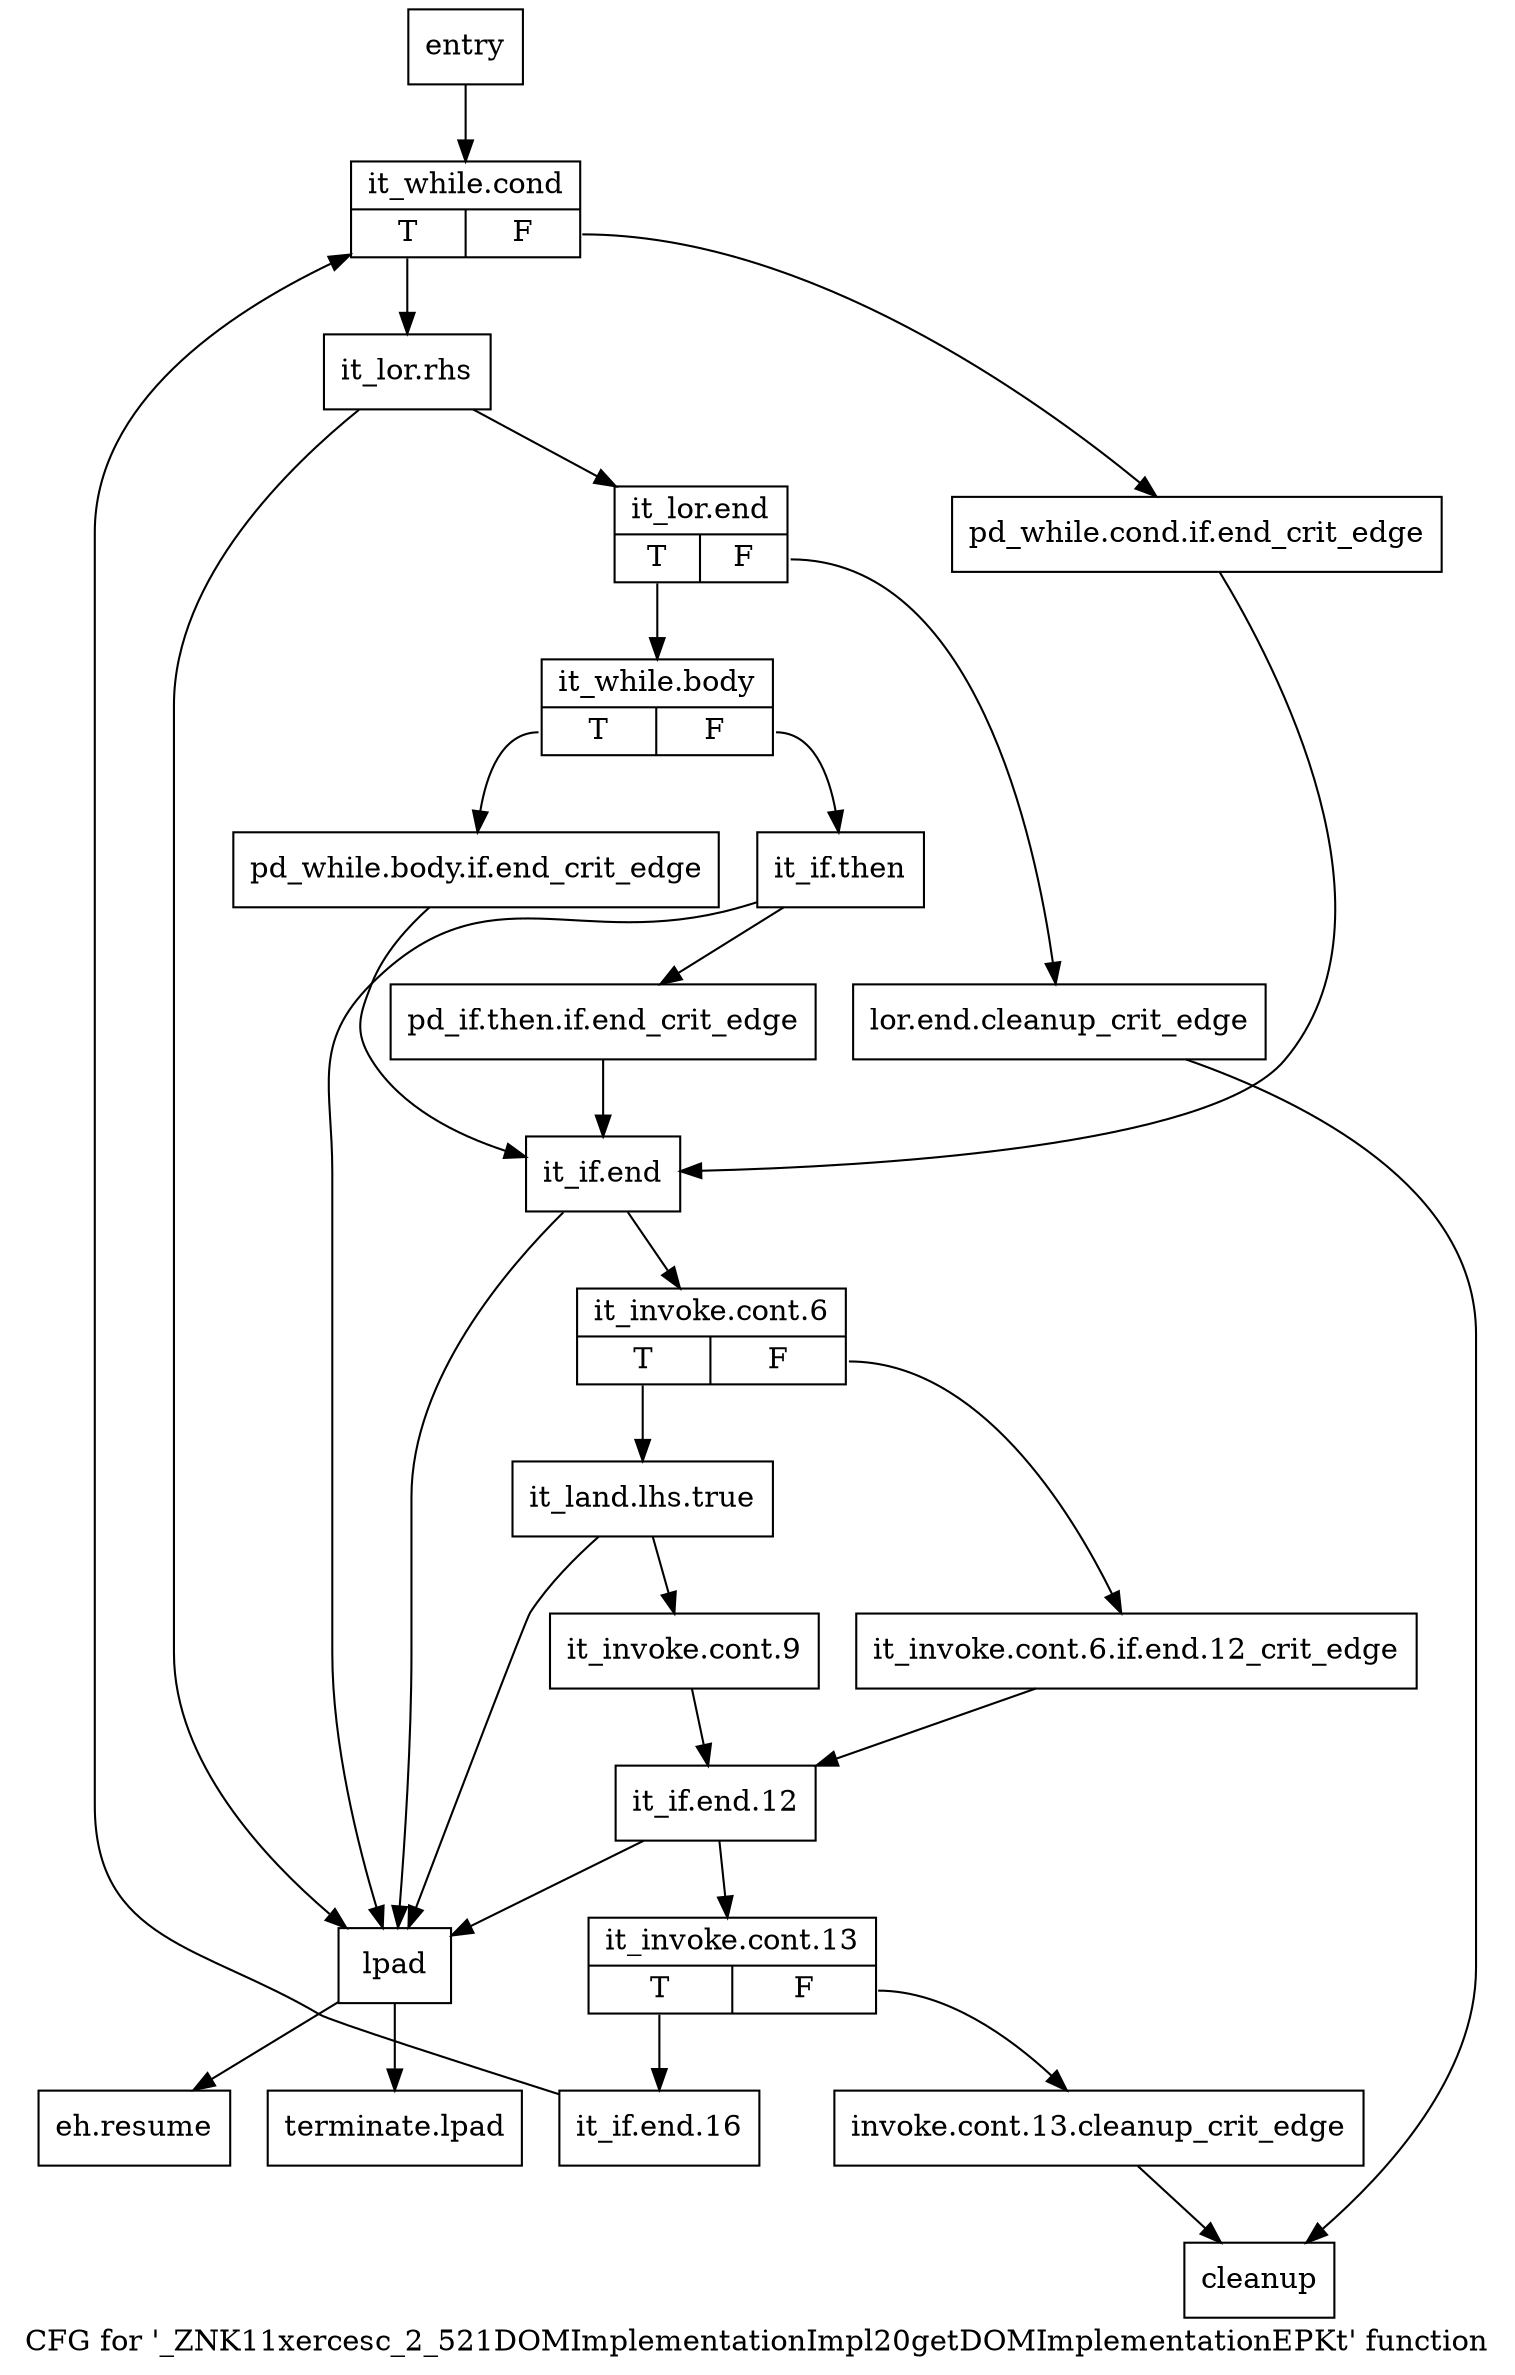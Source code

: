 digraph "CFG for '_ZNK11xercesc_2_521DOMImplementationImpl20getDOMImplementationEPKt' function" {
	label="CFG for '_ZNK11xercesc_2_521DOMImplementationImpl20getDOMImplementationEPKt' function";

	Node0x2b6e760 [shape=record,label="{entry}"];
	Node0x2b6e760 -> Node0x2b6e7b0;
	Node0x2b6e7b0 [shape=record,label="{it_while.cond|{<s0>T|<s1>F}}"];
	Node0x2b6e7b0:s0 -> Node0x2b6e850;
	Node0x2b6e7b0:s1 -> Node0x2b6e800;
	Node0x2b6e800 [shape=record,label="{pd_while.cond.if.end_crit_edge}"];
	Node0x2b6e800 -> Node0x2b6ead0;
	Node0x2b6e850 [shape=record,label="{it_lor.rhs}"];
	Node0x2b6e850 -> Node0x2b6e8a0;
	Node0x2b6e850 -> Node0x2b6ea80;
	Node0x2b6e8a0 [shape=record,label="{it_lor.end|{<s0>T|<s1>F}}"];
	Node0x2b6e8a0:s0 -> Node0x2b6e940;
	Node0x2b6e8a0:s1 -> Node0x2b6e8f0;
	Node0x2b6e8f0 [shape=record,label="{lor.end.cleanup_crit_edge}"];
	Node0x2b6e8f0 -> Node0x2b6eda0;
	Node0x2b6e940 [shape=record,label="{it_while.body|{<s0>T|<s1>F}}"];
	Node0x2b6e940:s0 -> Node0x2b6e990;
	Node0x2b6e940:s1 -> Node0x2b6e9e0;
	Node0x2b6e990 [shape=record,label="{pd_while.body.if.end_crit_edge}"];
	Node0x2b6e990 -> Node0x2b6ead0;
	Node0x2b6e9e0 [shape=record,label="{it_if.then}"];
	Node0x2b6e9e0 -> Node0x2b6ea30;
	Node0x2b6e9e0 -> Node0x2b6ea80;
	Node0x2b6ea30 [shape=record,label="{pd_if.then.if.end_crit_edge}"];
	Node0x2b6ea30 -> Node0x2b6ead0;
	Node0x2b6ea80 [shape=record,label="{lpad}"];
	Node0x2b6ea80 -> Node0x2b6edf0;
	Node0x2b6ea80 -> Node0x2b6ee40;
	Node0x2b6ead0 [shape=record,label="{it_if.end}"];
	Node0x2b6ead0 -> Node0x2b6eb20;
	Node0x2b6ead0 -> Node0x2b6ea80;
	Node0x2b6eb20 [shape=record,label="{it_invoke.cont.6|{<s0>T|<s1>F}}"];
	Node0x2b6eb20:s0 -> Node0x2b6ebc0;
	Node0x2b6eb20:s1 -> Node0x2b6eb70;
	Node0x2b6eb70 [shape=record,label="{it_invoke.cont.6.if.end.12_crit_edge}"];
	Node0x2b6eb70 -> Node0x2b6ec60;
	Node0x2b6ebc0 [shape=record,label="{it_land.lhs.true}"];
	Node0x2b6ebc0 -> Node0x2b6ec10;
	Node0x2b6ebc0 -> Node0x2b6ea80;
	Node0x2b6ec10 [shape=record,label="{it_invoke.cont.9}"];
	Node0x2b6ec10 -> Node0x2b6ec60;
	Node0x2b6ec60 [shape=record,label="{it_if.end.12}"];
	Node0x2b6ec60 -> Node0x2b6ecb0;
	Node0x2b6ec60 -> Node0x2b6ea80;
	Node0x2b6ecb0 [shape=record,label="{it_invoke.cont.13|{<s0>T|<s1>F}}"];
	Node0x2b6ecb0:s0 -> Node0x2b6ed50;
	Node0x2b6ecb0:s1 -> Node0x2b6ed00;
	Node0x2b6ed00 [shape=record,label="{invoke.cont.13.cleanup_crit_edge}"];
	Node0x2b6ed00 -> Node0x2b6eda0;
	Node0x2b6ed50 [shape=record,label="{it_if.end.16}"];
	Node0x2b6ed50 -> Node0x2b6e7b0;
	Node0x2b6eda0 [shape=record,label="{cleanup}"];
	Node0x2b6edf0 [shape=record,label="{eh.resume}"];
	Node0x2b6ee40 [shape=record,label="{terminate.lpad}"];
}
